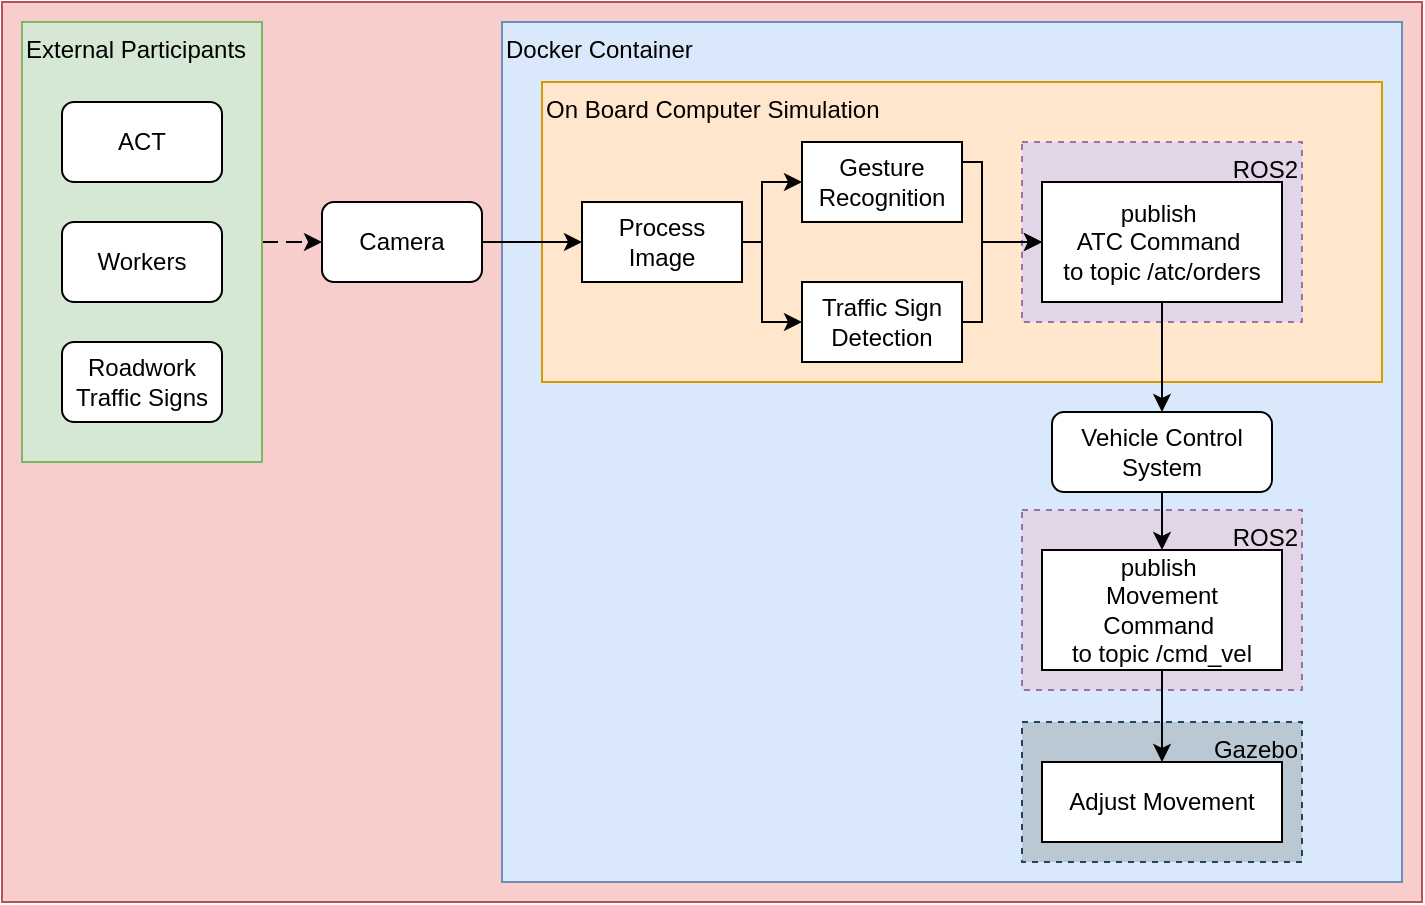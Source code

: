 <mxfile version="22.1.2" type="github">
  <diagram name="Page-1" id="5_ivvFxrPmgLpaIuFim7">
    <mxGraphModel dx="989" dy="528" grid="1" gridSize="10" guides="1" tooltips="1" connect="1" arrows="1" fold="1" page="1" pageScale="1" pageWidth="1169" pageHeight="827" math="0" shadow="0">
      <root>
        <mxCell id="0" />
        <mxCell id="1" parent="0" />
        <mxCell id="C4huozfcFVkEvXcOC50h-1" value="" style="rounded=0;whiteSpace=wrap;html=1;fillColor=#f8cecc;verticalAlign=top;align=left;strokeColor=#b85450;" parent="1" vertex="1">
          <mxGeometry x="40" y="80" width="710" height="450" as="geometry" />
        </mxCell>
        <mxCell id="-4XPZj6YBVyurC-XZe-H-29" value="Docker Container" style="rounded=0;whiteSpace=wrap;html=1;fillColor=#dae8fc;verticalAlign=top;align=left;strokeColor=#6c8ebf;" parent="1" vertex="1">
          <mxGeometry x="290" y="90" width="450" height="430" as="geometry" />
        </mxCell>
        <mxCell id="oStvrAWUstsWx9p_Tc1h-5" value="Gazebo" style="rounded=0;whiteSpace=wrap;html=1;fillColor=#bac8d3;strokeColor=#23445d;dashed=1;verticalAlign=top;align=right;" vertex="1" parent="1">
          <mxGeometry x="550" y="440" width="140" height="70" as="geometry" />
        </mxCell>
        <mxCell id="-4XPZj6YBVyurC-XZe-H-24" value="On Board Computer Simulation" style="rounded=0;whiteSpace=wrap;html=1;fillColor=#ffe6cc;verticalAlign=top;align=left;strokeColor=#d79b00;" parent="1" vertex="1">
          <mxGeometry x="310" y="120" width="420" height="150" as="geometry" />
        </mxCell>
        <mxCell id="-4XPZj6YBVyurC-XZe-H-26" style="edgeStyle=orthogonalEdgeStyle;rounded=0;orthogonalLoop=1;jettySize=auto;html=1;exitX=1;exitY=0.5;exitDx=0;exitDy=0;entryX=0;entryY=0.5;entryDx=0;entryDy=0;" parent="1" source="-4XPZj6YBVyurC-XZe-H-5" target="-4XPZj6YBVyurC-XZe-H-6" edge="1">
          <mxGeometry relative="1" as="geometry">
            <mxPoint x="390" y="200.238" as="targetPoint" />
            <mxPoint x="370" y="200" as="sourcePoint" />
            <Array as="points">
              <mxPoint x="320" y="200" />
              <mxPoint x="320" y="200" />
            </Array>
          </mxGeometry>
        </mxCell>
        <mxCell id="-4XPZj6YBVyurC-XZe-H-5" value="Camera" style="rounded=1;whiteSpace=wrap;html=1;align=center;verticalAlign=middle;fillColor=default;" parent="1" vertex="1">
          <mxGeometry x="200" y="180" width="80" height="40" as="geometry" />
        </mxCell>
        <mxCell id="-4XPZj6YBVyurC-XZe-H-19" style="edgeStyle=orthogonalEdgeStyle;rounded=0;orthogonalLoop=1;jettySize=auto;html=1;exitX=1;exitY=0.5;exitDx=0;exitDy=0;dashed=1;dashPattern=8 8;strokeWidth=1;" parent="1" source="-4XPZj6YBVyurC-XZe-H-4" target="-4XPZj6YBVyurC-XZe-H-5" edge="1">
          <mxGeometry relative="1" as="geometry" />
        </mxCell>
        <mxCell id="-4XPZj6YBVyurC-XZe-H-4" value="&lt;div&gt;External Participants&lt;br&gt;&lt;/div&gt;" style="rounded=0;whiteSpace=wrap;html=1;fillColor=#d5e8d4;verticalAlign=top;align=left;strokeColor=#82b366;" parent="1" vertex="1">
          <mxGeometry x="50" y="90" width="120" height="220" as="geometry" />
        </mxCell>
        <mxCell id="-4XPZj6YBVyurC-XZe-H-1" value="ACT" style="rounded=1;whiteSpace=wrap;html=1;" parent="1" vertex="1">
          <mxGeometry x="70" y="130" width="80" height="40" as="geometry" />
        </mxCell>
        <mxCell id="-4XPZj6YBVyurC-XZe-H-2" value="Workers" style="rounded=1;whiteSpace=wrap;html=1;" parent="1" vertex="1">
          <mxGeometry x="70" y="190" width="80" height="40" as="geometry" />
        </mxCell>
        <mxCell id="-4XPZj6YBVyurC-XZe-H-3" value="&lt;div&gt;Roadwork&lt;/div&gt;&lt;div&gt;Traffic Signs&lt;br&gt;&lt;/div&gt;" style="rounded=1;whiteSpace=wrap;html=1;" parent="1" vertex="1">
          <mxGeometry x="70" y="250" width="80" height="40" as="geometry" />
        </mxCell>
        <mxCell id="-4XPZj6YBVyurC-XZe-H-9" value="" style="edgeStyle=orthogonalEdgeStyle;rounded=0;orthogonalLoop=1;jettySize=auto;html=1;entryX=0;entryY=0.5;entryDx=0;entryDy=0;" parent="1" source="-4XPZj6YBVyurC-XZe-H-6" target="-4XPZj6YBVyurC-XZe-H-8" edge="1">
          <mxGeometry relative="1" as="geometry">
            <Array as="points">
              <mxPoint x="420" y="200" />
              <mxPoint x="420" y="170" />
            </Array>
          </mxGeometry>
        </mxCell>
        <mxCell id="-4XPZj6YBVyurC-XZe-H-22" style="edgeStyle=orthogonalEdgeStyle;rounded=0;orthogonalLoop=1;jettySize=auto;html=1;exitX=1;exitY=0.5;exitDx=0;exitDy=0;entryX=0;entryY=0.5;entryDx=0;entryDy=0;" parent="1" source="-4XPZj6YBVyurC-XZe-H-6" target="-4XPZj6YBVyurC-XZe-H-10" edge="1">
          <mxGeometry relative="1" as="geometry">
            <Array as="points">
              <mxPoint x="420" y="200" />
              <mxPoint x="420" y="240" />
            </Array>
          </mxGeometry>
        </mxCell>
        <mxCell id="-4XPZj6YBVyurC-XZe-H-6" value="Process Image" style="rounded=0;whiteSpace=wrap;html=1;" parent="1" vertex="1">
          <mxGeometry x="330" y="180" width="80" height="40" as="geometry" />
        </mxCell>
        <mxCell id="-4XPZj6YBVyurC-XZe-H-8" value="Gesture Recognition" style="rounded=0;whiteSpace=wrap;html=1;" parent="1" vertex="1">
          <mxGeometry x="440" y="150" width="80" height="40" as="geometry" />
        </mxCell>
        <mxCell id="-4XPZj6YBVyurC-XZe-H-10" value="Traffic Sign Detection" style="rounded=0;whiteSpace=wrap;html=1;" parent="1" vertex="1">
          <mxGeometry x="440" y="220" width="80" height="40" as="geometry" />
        </mxCell>
        <mxCell id="-4XPZj6YBVyurC-XZe-H-15" value="Vehicle Control System" style="rounded=1;whiteSpace=wrap;html=1;" parent="1" vertex="1">
          <mxGeometry x="565" y="285" width="110" height="40" as="geometry" />
        </mxCell>
        <mxCell id="-4XPZj6YBVyurC-XZe-H-17" value="Adjust Movement" style="rounded=0;whiteSpace=wrap;html=1;" parent="1" vertex="1">
          <mxGeometry x="560" y="460" width="120" height="40" as="geometry" />
        </mxCell>
        <mxCell id="C4huozfcFVkEvXcOC50h-2" value="&lt;div align=&quot;right&quot;&gt;ROS2&lt;/div&gt;" style="rounded=0;whiteSpace=wrap;html=1;fillColor=#e1d5e7;strokeColor=#9673a6;dashed=1;verticalAlign=top;align=right;" parent="1" vertex="1">
          <mxGeometry x="550" y="150" width="140" height="90" as="geometry" />
        </mxCell>
        <mxCell id="C4huozfcFVkEvXcOC50h-7" style="edgeStyle=orthogonalEdgeStyle;rounded=0;orthogonalLoop=1;jettySize=auto;html=1;exitX=0.5;exitY=1;exitDx=0;exitDy=0;entryX=0.5;entryY=0;entryDx=0;entryDy=0;" parent="1" source="C4huozfcFVkEvXcOC50h-5" target="-4XPZj6YBVyurC-XZe-H-15" edge="1">
          <mxGeometry relative="1" as="geometry" />
        </mxCell>
        <mxCell id="C4huozfcFVkEvXcOC50h-5" value="&lt;div&gt;publish&amp;nbsp;&lt;/div&gt;&lt;div&gt;ATC Command&amp;nbsp;&lt;/div&gt;&lt;div&gt;to topic /atc/orders&lt;/div&gt;" style="rounded=0;whiteSpace=wrap;html=1;" parent="1" vertex="1">
          <mxGeometry x="560" y="170" width="120" height="60" as="geometry" />
        </mxCell>
        <mxCell id="oStvrAWUstsWx9p_Tc1h-1" value="&lt;div align=&quot;right&quot;&gt;ROS2&lt;/div&gt;" style="rounded=0;whiteSpace=wrap;html=1;fillColor=#e1d5e7;strokeColor=#9673a6;dashed=1;verticalAlign=top;align=right;" vertex="1" parent="1">
          <mxGeometry x="550" y="334" width="140" height="90" as="geometry" />
        </mxCell>
        <mxCell id="-4XPZj6YBVyurC-XZe-H-18" value="" style="edgeStyle=orthogonalEdgeStyle;rounded=0;orthogonalLoop=1;jettySize=auto;html=1;" parent="1" source="oStvrAWUstsWx9p_Tc1h-2" target="-4XPZj6YBVyurC-XZe-H-17" edge="1">
          <mxGeometry relative="1" as="geometry" />
        </mxCell>
        <mxCell id="oStvrAWUstsWx9p_Tc1h-3" value="" style="edgeStyle=orthogonalEdgeStyle;rounded=0;orthogonalLoop=1;jettySize=auto;html=1;" edge="1" parent="1" source="-4XPZj6YBVyurC-XZe-H-15" target="oStvrAWUstsWx9p_Tc1h-2">
          <mxGeometry relative="1" as="geometry">
            <mxPoint x="630" y="430" as="sourcePoint" />
            <mxPoint x="630" y="570" as="targetPoint" />
          </mxGeometry>
        </mxCell>
        <mxCell id="oStvrAWUstsWx9p_Tc1h-2" value="&lt;div&gt;publish&amp;nbsp;&lt;/div&gt;&lt;div&gt;Movement Command&amp;nbsp;&lt;/div&gt;&lt;div&gt;to topic /cmd_vel&lt;/div&gt;" style="rounded=0;whiteSpace=wrap;html=1;" vertex="1" parent="1">
          <mxGeometry x="560" y="354" width="120" height="60" as="geometry" />
        </mxCell>
        <mxCell id="-4XPZj6YBVyurC-XZe-H-12" value="" style="edgeStyle=orthogonalEdgeStyle;rounded=0;orthogonalLoop=1;jettySize=auto;html=1;entryX=0;entryY=0.5;entryDx=0;entryDy=0;" parent="1" source="-4XPZj6YBVyurC-XZe-H-8" target="C4huozfcFVkEvXcOC50h-5" edge="1">
          <mxGeometry relative="1" as="geometry">
            <mxPoint x="590" y="200" as="targetPoint" />
            <Array as="points">
              <mxPoint x="530" y="160" />
              <mxPoint x="530" y="200" />
            </Array>
          </mxGeometry>
        </mxCell>
        <mxCell id="-4XPZj6YBVyurC-XZe-H-23" style="edgeStyle=orthogonalEdgeStyle;rounded=0;orthogonalLoop=1;jettySize=auto;html=1;exitX=1;exitY=0.5;exitDx=0;exitDy=0;entryX=0;entryY=0.5;entryDx=0;entryDy=0;" parent="1" source="-4XPZj6YBVyurC-XZe-H-10" target="C4huozfcFVkEvXcOC50h-5" edge="1">
          <mxGeometry relative="1" as="geometry">
            <mxPoint x="590" y="200" as="targetPoint" />
            <Array as="points">
              <mxPoint x="530" y="240" />
              <mxPoint x="530" y="200" />
            </Array>
          </mxGeometry>
        </mxCell>
      </root>
    </mxGraphModel>
  </diagram>
</mxfile>
